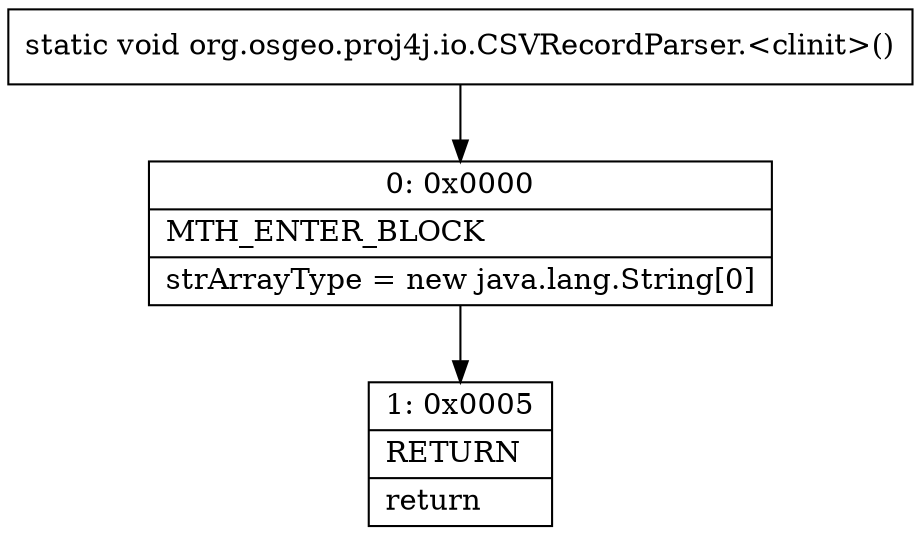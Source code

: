 digraph "CFG fororg.osgeo.proj4j.io.CSVRecordParser.\<clinit\>()V" {
Node_0 [shape=record,label="{0\:\ 0x0000|MTH_ENTER_BLOCK\l|strArrayType = new java.lang.String[0]\l}"];
Node_1 [shape=record,label="{1\:\ 0x0005|RETURN\l|return\l}"];
MethodNode[shape=record,label="{static void org.osgeo.proj4j.io.CSVRecordParser.\<clinit\>() }"];
MethodNode -> Node_0;
Node_0 -> Node_1;
}

